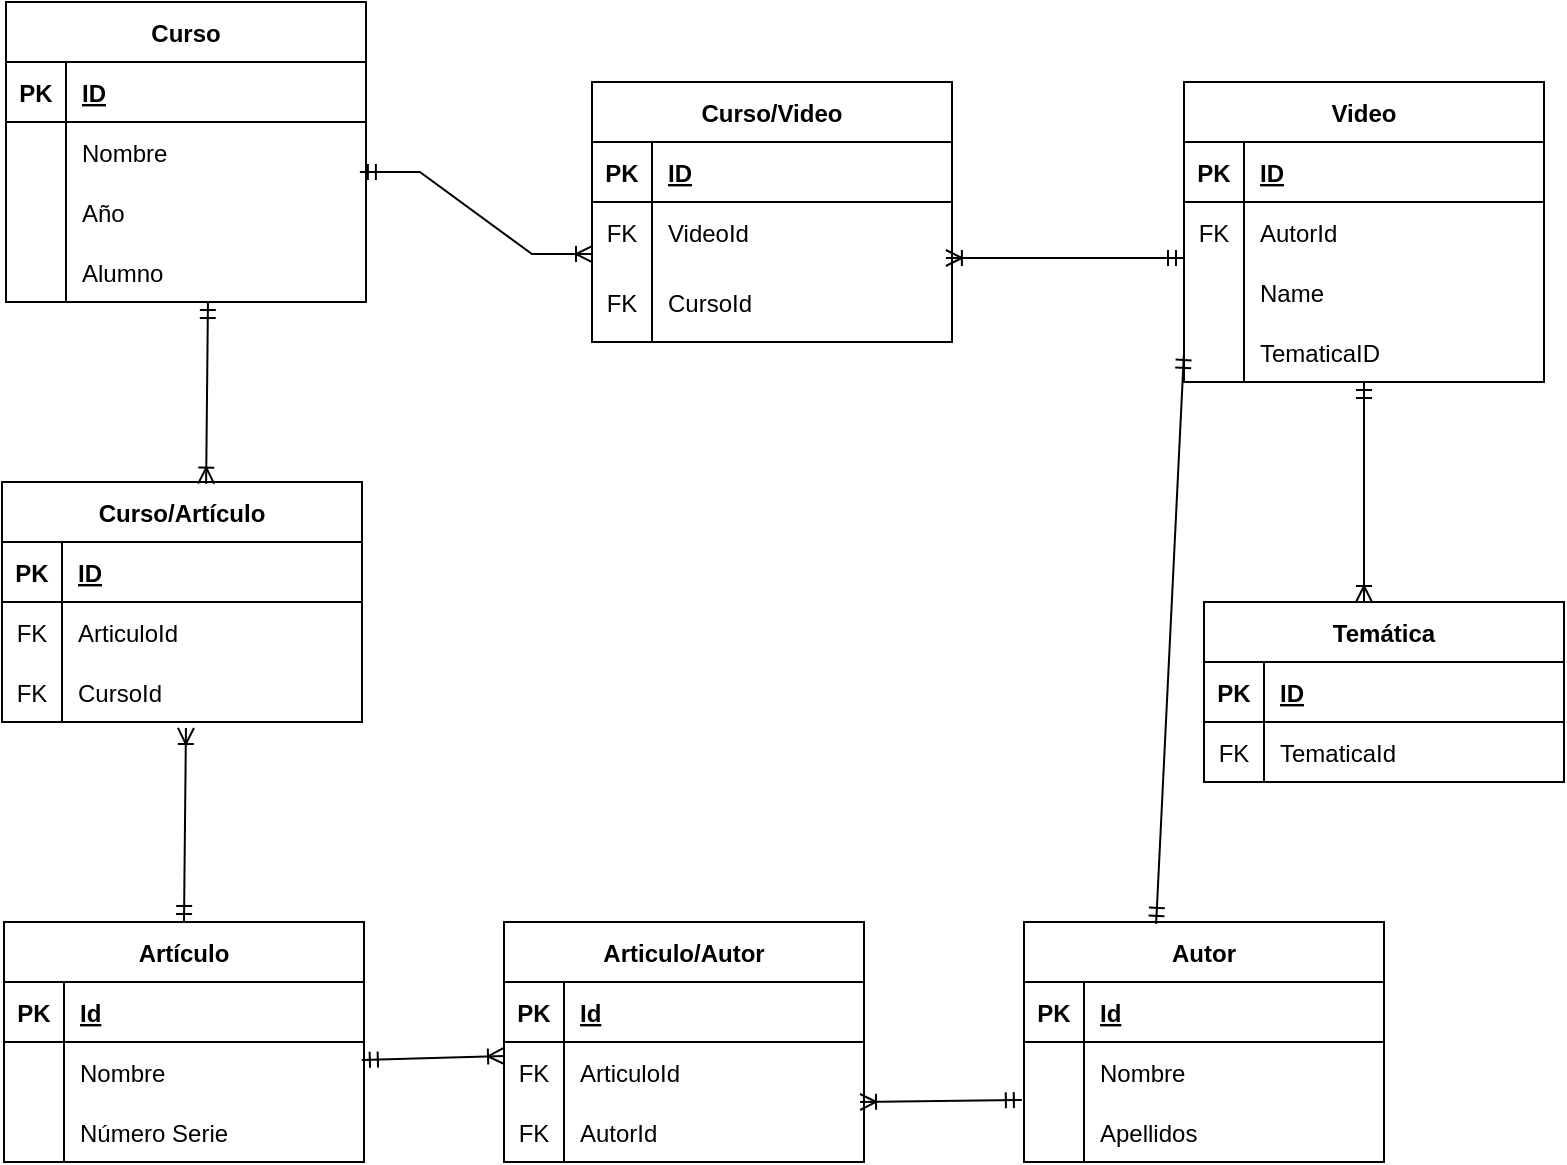 <mxfile version="20.8.11" type="device"><diagram name="Página-1" id="5wUk4UxFNobBaxxi0P0o"><mxGraphModel dx="1092" dy="670" grid="1" gridSize="10" guides="1" tooltips="1" connect="1" arrows="1" fold="1" page="1" pageScale="1" pageWidth="827" pageHeight="1169" math="0" shadow="0"><root><mxCell id="0"/><mxCell id="1" parent="0"/><mxCell id="NczrdvnVMLtlTYf2LZ-T-1" value="Curso" style="shape=table;startSize=30;container=1;collapsible=1;childLayout=tableLayout;fixedRows=1;rowLines=0;fontStyle=1;align=center;resizeLast=1;" parent="1" vertex="1"><mxGeometry x="31" y="40" width="180" height="150" as="geometry"/></mxCell><mxCell id="NczrdvnVMLtlTYf2LZ-T-2" value="" style="shape=tableRow;horizontal=0;startSize=0;swimlaneHead=0;swimlaneBody=0;fillColor=none;collapsible=0;dropTarget=0;points=[[0,0.5],[1,0.5]];portConstraint=eastwest;top=0;left=0;right=0;bottom=1;" parent="NczrdvnVMLtlTYf2LZ-T-1" vertex="1"><mxGeometry y="30" width="180" height="30" as="geometry"/></mxCell><mxCell id="NczrdvnVMLtlTYf2LZ-T-3" value="PK" style="shape=partialRectangle;connectable=0;fillColor=none;top=0;left=0;bottom=0;right=0;fontStyle=1;overflow=hidden;" parent="NczrdvnVMLtlTYf2LZ-T-2" vertex="1"><mxGeometry width="30" height="30" as="geometry"><mxRectangle width="30" height="30" as="alternateBounds"/></mxGeometry></mxCell><mxCell id="NczrdvnVMLtlTYf2LZ-T-4" value="ID" style="shape=partialRectangle;connectable=0;fillColor=none;top=0;left=0;bottom=0;right=0;align=left;spacingLeft=6;fontStyle=5;overflow=hidden;" parent="NczrdvnVMLtlTYf2LZ-T-2" vertex="1"><mxGeometry x="30" width="150" height="30" as="geometry"><mxRectangle width="150" height="30" as="alternateBounds"/></mxGeometry></mxCell><mxCell id="NczrdvnVMLtlTYf2LZ-T-5" value="" style="shape=tableRow;horizontal=0;startSize=0;swimlaneHead=0;swimlaneBody=0;fillColor=none;collapsible=0;dropTarget=0;points=[[0,0.5],[1,0.5]];portConstraint=eastwest;top=0;left=0;right=0;bottom=0;" parent="NczrdvnVMLtlTYf2LZ-T-1" vertex="1"><mxGeometry y="60" width="180" height="30" as="geometry"/></mxCell><mxCell id="NczrdvnVMLtlTYf2LZ-T-6" value="" style="shape=partialRectangle;connectable=0;fillColor=none;top=0;left=0;bottom=0;right=0;editable=1;overflow=hidden;" parent="NczrdvnVMLtlTYf2LZ-T-5" vertex="1"><mxGeometry width="30" height="30" as="geometry"><mxRectangle width="30" height="30" as="alternateBounds"/></mxGeometry></mxCell><mxCell id="NczrdvnVMLtlTYf2LZ-T-7" value="Nombre" style="shape=partialRectangle;connectable=0;fillColor=none;top=0;left=0;bottom=0;right=0;align=left;spacingLeft=6;overflow=hidden;" parent="NczrdvnVMLtlTYf2LZ-T-5" vertex="1"><mxGeometry x="30" width="150" height="30" as="geometry"><mxRectangle width="150" height="30" as="alternateBounds"/></mxGeometry></mxCell><mxCell id="NczrdvnVMLtlTYf2LZ-T-8" value="" style="shape=tableRow;horizontal=0;startSize=0;swimlaneHead=0;swimlaneBody=0;fillColor=none;collapsible=0;dropTarget=0;points=[[0,0.5],[1,0.5]];portConstraint=eastwest;top=0;left=0;right=0;bottom=0;" parent="NczrdvnVMLtlTYf2LZ-T-1" vertex="1"><mxGeometry y="90" width="180" height="30" as="geometry"/></mxCell><mxCell id="NczrdvnVMLtlTYf2LZ-T-9" value="" style="shape=partialRectangle;connectable=0;fillColor=none;top=0;left=0;bottom=0;right=0;editable=1;overflow=hidden;" parent="NczrdvnVMLtlTYf2LZ-T-8" vertex="1"><mxGeometry width="30" height="30" as="geometry"><mxRectangle width="30" height="30" as="alternateBounds"/></mxGeometry></mxCell><mxCell id="NczrdvnVMLtlTYf2LZ-T-10" value="Año" style="shape=partialRectangle;connectable=0;fillColor=none;top=0;left=0;bottom=0;right=0;align=left;spacingLeft=6;overflow=hidden;" parent="NczrdvnVMLtlTYf2LZ-T-8" vertex="1"><mxGeometry x="30" width="150" height="30" as="geometry"><mxRectangle width="150" height="30" as="alternateBounds"/></mxGeometry></mxCell><mxCell id="NczrdvnVMLtlTYf2LZ-T-11" value="" style="shape=tableRow;horizontal=0;startSize=0;swimlaneHead=0;swimlaneBody=0;fillColor=none;collapsible=0;dropTarget=0;points=[[0,0.5],[1,0.5]];portConstraint=eastwest;top=0;left=0;right=0;bottom=0;" parent="NczrdvnVMLtlTYf2LZ-T-1" vertex="1"><mxGeometry y="120" width="180" height="30" as="geometry"/></mxCell><mxCell id="NczrdvnVMLtlTYf2LZ-T-12" value="" style="shape=partialRectangle;connectable=0;fillColor=none;top=0;left=0;bottom=0;right=0;editable=1;overflow=hidden;" parent="NczrdvnVMLtlTYf2LZ-T-11" vertex="1"><mxGeometry width="30" height="30" as="geometry"><mxRectangle width="30" height="30" as="alternateBounds"/></mxGeometry></mxCell><mxCell id="NczrdvnVMLtlTYf2LZ-T-13" value="Alumno" style="shape=partialRectangle;connectable=0;fillColor=none;top=0;left=0;bottom=0;right=0;align=left;spacingLeft=6;overflow=hidden;" parent="NczrdvnVMLtlTYf2LZ-T-11" vertex="1"><mxGeometry x="30" width="150" height="30" as="geometry"><mxRectangle width="150" height="30" as="alternateBounds"/></mxGeometry></mxCell><mxCell id="NczrdvnVMLtlTYf2LZ-T-14" value="Video" style="shape=table;startSize=30;container=1;collapsible=1;childLayout=tableLayout;fixedRows=1;rowLines=0;fontStyle=1;align=center;resizeLast=1;" parent="1" vertex="1"><mxGeometry x="620" y="80" width="180" height="150" as="geometry"/></mxCell><mxCell id="NczrdvnVMLtlTYf2LZ-T-15" value="" style="shape=tableRow;horizontal=0;startSize=0;swimlaneHead=0;swimlaneBody=0;fillColor=none;collapsible=0;dropTarget=0;points=[[0,0.5],[1,0.5]];portConstraint=eastwest;top=0;left=0;right=0;bottom=1;" parent="NczrdvnVMLtlTYf2LZ-T-14" vertex="1"><mxGeometry y="30" width="180" height="30" as="geometry"/></mxCell><mxCell id="NczrdvnVMLtlTYf2LZ-T-16" value="PK" style="shape=partialRectangle;connectable=0;fillColor=none;top=0;left=0;bottom=0;right=0;fontStyle=1;overflow=hidden;" parent="NczrdvnVMLtlTYf2LZ-T-15" vertex="1"><mxGeometry width="30" height="30" as="geometry"><mxRectangle width="30" height="30" as="alternateBounds"/></mxGeometry></mxCell><mxCell id="NczrdvnVMLtlTYf2LZ-T-17" value="ID" style="shape=partialRectangle;connectable=0;fillColor=none;top=0;left=0;bottom=0;right=0;align=left;spacingLeft=6;fontStyle=5;overflow=hidden;" parent="NczrdvnVMLtlTYf2LZ-T-15" vertex="1"><mxGeometry x="30" width="150" height="30" as="geometry"><mxRectangle width="150" height="30" as="alternateBounds"/></mxGeometry></mxCell><mxCell id="NczrdvnVMLtlTYf2LZ-T-18" value="" style="shape=tableRow;horizontal=0;startSize=0;swimlaneHead=0;swimlaneBody=0;fillColor=none;collapsible=0;dropTarget=0;points=[[0,0.5],[1,0.5]];portConstraint=eastwest;top=0;left=0;right=0;bottom=0;" parent="NczrdvnVMLtlTYf2LZ-T-14" vertex="1"><mxGeometry y="60" width="180" height="30" as="geometry"/></mxCell><mxCell id="NczrdvnVMLtlTYf2LZ-T-19" value="FK" style="shape=partialRectangle;connectable=0;fillColor=none;top=0;left=0;bottom=0;right=0;editable=1;overflow=hidden;" parent="NczrdvnVMLtlTYf2LZ-T-18" vertex="1"><mxGeometry width="30" height="30" as="geometry"><mxRectangle width="30" height="30" as="alternateBounds"/></mxGeometry></mxCell><mxCell id="NczrdvnVMLtlTYf2LZ-T-20" value="AutorId" style="shape=partialRectangle;connectable=0;fillColor=none;top=0;left=0;bottom=0;right=0;align=left;spacingLeft=6;overflow=hidden;" parent="NczrdvnVMLtlTYf2LZ-T-18" vertex="1"><mxGeometry x="30" width="150" height="30" as="geometry"><mxRectangle width="150" height="30" as="alternateBounds"/></mxGeometry></mxCell><mxCell id="NczrdvnVMLtlTYf2LZ-T-21" value="" style="shape=tableRow;horizontal=0;startSize=0;swimlaneHead=0;swimlaneBody=0;fillColor=none;collapsible=0;dropTarget=0;points=[[0,0.5],[1,0.5]];portConstraint=eastwest;top=0;left=0;right=0;bottom=0;" parent="NczrdvnVMLtlTYf2LZ-T-14" vertex="1"><mxGeometry y="90" width="180" height="30" as="geometry"/></mxCell><mxCell id="NczrdvnVMLtlTYf2LZ-T-22" value="" style="shape=partialRectangle;connectable=0;fillColor=none;top=0;left=0;bottom=0;right=0;editable=1;overflow=hidden;" parent="NczrdvnVMLtlTYf2LZ-T-21" vertex="1"><mxGeometry width="30" height="30" as="geometry"><mxRectangle width="30" height="30" as="alternateBounds"/></mxGeometry></mxCell><mxCell id="NczrdvnVMLtlTYf2LZ-T-23" value="Name" style="shape=partialRectangle;connectable=0;fillColor=none;top=0;left=0;bottom=0;right=0;align=left;spacingLeft=6;overflow=hidden;" parent="NczrdvnVMLtlTYf2LZ-T-21" vertex="1"><mxGeometry x="30" width="150" height="30" as="geometry"><mxRectangle width="150" height="30" as="alternateBounds"/></mxGeometry></mxCell><mxCell id="NczrdvnVMLtlTYf2LZ-T-24" value="" style="shape=tableRow;horizontal=0;startSize=0;swimlaneHead=0;swimlaneBody=0;fillColor=none;collapsible=0;dropTarget=0;points=[[0,0.5],[1,0.5]];portConstraint=eastwest;top=0;left=0;right=0;bottom=0;" parent="NczrdvnVMLtlTYf2LZ-T-14" vertex="1"><mxGeometry y="120" width="180" height="30" as="geometry"/></mxCell><mxCell id="NczrdvnVMLtlTYf2LZ-T-25" value="" style="shape=partialRectangle;connectable=0;fillColor=none;top=0;left=0;bottom=0;right=0;editable=1;overflow=hidden;" parent="NczrdvnVMLtlTYf2LZ-T-24" vertex="1"><mxGeometry width="30" height="30" as="geometry"><mxRectangle width="30" height="30" as="alternateBounds"/></mxGeometry></mxCell><mxCell id="NczrdvnVMLtlTYf2LZ-T-26" value="TematicaID" style="shape=partialRectangle;connectable=0;fillColor=none;top=0;left=0;bottom=0;right=0;align=left;spacingLeft=6;overflow=hidden;" parent="NczrdvnVMLtlTYf2LZ-T-24" vertex="1"><mxGeometry x="30" width="150" height="30" as="geometry"><mxRectangle width="150" height="30" as="alternateBounds"/></mxGeometry></mxCell><mxCell id="NczrdvnVMLtlTYf2LZ-T-27" value="Autor" style="shape=table;startSize=30;container=1;collapsible=1;childLayout=tableLayout;fixedRows=1;rowLines=0;fontStyle=1;align=center;resizeLast=1;" parent="1" vertex="1"><mxGeometry x="540" y="500" width="180" height="120" as="geometry"/></mxCell><mxCell id="NczrdvnVMLtlTYf2LZ-T-28" value="" style="shape=tableRow;horizontal=0;startSize=0;swimlaneHead=0;swimlaneBody=0;fillColor=none;collapsible=0;dropTarget=0;points=[[0,0.5],[1,0.5]];portConstraint=eastwest;top=0;left=0;right=0;bottom=1;" parent="NczrdvnVMLtlTYf2LZ-T-27" vertex="1"><mxGeometry y="30" width="180" height="30" as="geometry"/></mxCell><mxCell id="NczrdvnVMLtlTYf2LZ-T-29" value="PK" style="shape=partialRectangle;connectable=0;fillColor=none;top=0;left=0;bottom=0;right=0;fontStyle=1;overflow=hidden;" parent="NczrdvnVMLtlTYf2LZ-T-28" vertex="1"><mxGeometry width="30" height="30" as="geometry"><mxRectangle width="30" height="30" as="alternateBounds"/></mxGeometry></mxCell><mxCell id="NczrdvnVMLtlTYf2LZ-T-30" value="Id" style="shape=partialRectangle;connectable=0;fillColor=none;top=0;left=0;bottom=0;right=0;align=left;spacingLeft=6;fontStyle=5;overflow=hidden;" parent="NczrdvnVMLtlTYf2LZ-T-28" vertex="1"><mxGeometry x="30" width="150" height="30" as="geometry"><mxRectangle width="150" height="30" as="alternateBounds"/></mxGeometry></mxCell><mxCell id="NczrdvnVMLtlTYf2LZ-T-34" value="" style="shape=tableRow;horizontal=0;startSize=0;swimlaneHead=0;swimlaneBody=0;fillColor=none;collapsible=0;dropTarget=0;points=[[0,0.5],[1,0.5]];portConstraint=eastwest;top=0;left=0;right=0;bottom=0;" parent="NczrdvnVMLtlTYf2LZ-T-27" vertex="1"><mxGeometry y="60" width="180" height="30" as="geometry"/></mxCell><mxCell id="NczrdvnVMLtlTYf2LZ-T-35" value="" style="shape=partialRectangle;connectable=0;fillColor=none;top=0;left=0;bottom=0;right=0;editable=1;overflow=hidden;" parent="NczrdvnVMLtlTYf2LZ-T-34" vertex="1"><mxGeometry width="30" height="30" as="geometry"><mxRectangle width="30" height="30" as="alternateBounds"/></mxGeometry></mxCell><mxCell id="NczrdvnVMLtlTYf2LZ-T-36" value="Nombre" style="shape=partialRectangle;connectable=0;fillColor=none;top=0;left=0;bottom=0;right=0;align=left;spacingLeft=6;overflow=hidden;" parent="NczrdvnVMLtlTYf2LZ-T-34" vertex="1"><mxGeometry x="30" width="150" height="30" as="geometry"><mxRectangle width="150" height="30" as="alternateBounds"/></mxGeometry></mxCell><mxCell id="NczrdvnVMLtlTYf2LZ-T-37" value="" style="shape=tableRow;horizontal=0;startSize=0;swimlaneHead=0;swimlaneBody=0;fillColor=none;collapsible=0;dropTarget=0;points=[[0,0.5],[1,0.5]];portConstraint=eastwest;top=0;left=0;right=0;bottom=0;" parent="NczrdvnVMLtlTYf2LZ-T-27" vertex="1"><mxGeometry y="90" width="180" height="30" as="geometry"/></mxCell><mxCell id="NczrdvnVMLtlTYf2LZ-T-38" value="" style="shape=partialRectangle;connectable=0;fillColor=none;top=0;left=0;bottom=0;right=0;editable=1;overflow=hidden;" parent="NczrdvnVMLtlTYf2LZ-T-37" vertex="1"><mxGeometry width="30" height="30" as="geometry"><mxRectangle width="30" height="30" as="alternateBounds"/></mxGeometry></mxCell><mxCell id="NczrdvnVMLtlTYf2LZ-T-39" value="Apellidos" style="shape=partialRectangle;connectable=0;fillColor=none;top=0;left=0;bottom=0;right=0;align=left;spacingLeft=6;overflow=hidden;" parent="NczrdvnVMLtlTYf2LZ-T-37" vertex="1"><mxGeometry x="30" width="150" height="30" as="geometry"><mxRectangle width="150" height="30" as="alternateBounds"/></mxGeometry></mxCell><mxCell id="NczrdvnVMLtlTYf2LZ-T-40" value="Artículo" style="shape=table;startSize=30;container=1;collapsible=1;childLayout=tableLayout;fixedRows=1;rowLines=0;fontStyle=1;align=center;resizeLast=1;" parent="1" vertex="1"><mxGeometry x="30" y="500" width="180" height="120" as="geometry"/></mxCell><mxCell id="NczrdvnVMLtlTYf2LZ-T-41" value="" style="shape=tableRow;horizontal=0;startSize=0;swimlaneHead=0;swimlaneBody=0;fillColor=none;collapsible=0;dropTarget=0;points=[[0,0.5],[1,0.5]];portConstraint=eastwest;top=0;left=0;right=0;bottom=1;" parent="NczrdvnVMLtlTYf2LZ-T-40" vertex="1"><mxGeometry y="30" width="180" height="30" as="geometry"/></mxCell><mxCell id="NczrdvnVMLtlTYf2LZ-T-42" value="PK" style="shape=partialRectangle;connectable=0;fillColor=none;top=0;left=0;bottom=0;right=0;fontStyle=1;overflow=hidden;" parent="NczrdvnVMLtlTYf2LZ-T-41" vertex="1"><mxGeometry width="30" height="30" as="geometry"><mxRectangle width="30" height="30" as="alternateBounds"/></mxGeometry></mxCell><mxCell id="NczrdvnVMLtlTYf2LZ-T-43" value="Id" style="shape=partialRectangle;connectable=0;fillColor=none;top=0;left=0;bottom=0;right=0;align=left;spacingLeft=6;fontStyle=5;overflow=hidden;" parent="NczrdvnVMLtlTYf2LZ-T-41" vertex="1"><mxGeometry x="30" width="150" height="30" as="geometry"><mxRectangle width="150" height="30" as="alternateBounds"/></mxGeometry></mxCell><mxCell id="NczrdvnVMLtlTYf2LZ-T-44" value="" style="shape=tableRow;horizontal=0;startSize=0;swimlaneHead=0;swimlaneBody=0;fillColor=none;collapsible=0;dropTarget=0;points=[[0,0.5],[1,0.5]];portConstraint=eastwest;top=0;left=0;right=0;bottom=0;" parent="NczrdvnVMLtlTYf2LZ-T-40" vertex="1"><mxGeometry y="60" width="180" height="30" as="geometry"/></mxCell><mxCell id="NczrdvnVMLtlTYf2LZ-T-45" value="" style="shape=partialRectangle;connectable=0;fillColor=none;top=0;left=0;bottom=0;right=0;editable=1;overflow=hidden;" parent="NczrdvnVMLtlTYf2LZ-T-44" vertex="1"><mxGeometry width="30" height="30" as="geometry"><mxRectangle width="30" height="30" as="alternateBounds"/></mxGeometry></mxCell><mxCell id="NczrdvnVMLtlTYf2LZ-T-46" value="Nombre" style="shape=partialRectangle;connectable=0;fillColor=none;top=0;left=0;bottom=0;right=0;align=left;spacingLeft=6;overflow=hidden;" parent="NczrdvnVMLtlTYf2LZ-T-44" vertex="1"><mxGeometry x="30" width="150" height="30" as="geometry"><mxRectangle width="150" height="30" as="alternateBounds"/></mxGeometry></mxCell><mxCell id="NczrdvnVMLtlTYf2LZ-T-47" value="" style="shape=tableRow;horizontal=0;startSize=0;swimlaneHead=0;swimlaneBody=0;fillColor=none;collapsible=0;dropTarget=0;points=[[0,0.5],[1,0.5]];portConstraint=eastwest;top=0;left=0;right=0;bottom=0;" parent="NczrdvnVMLtlTYf2LZ-T-40" vertex="1"><mxGeometry y="90" width="180" height="30" as="geometry"/></mxCell><mxCell id="NczrdvnVMLtlTYf2LZ-T-48" value="" style="shape=partialRectangle;connectable=0;fillColor=none;top=0;left=0;bottom=0;right=0;editable=1;overflow=hidden;" parent="NczrdvnVMLtlTYf2LZ-T-47" vertex="1"><mxGeometry width="30" height="30" as="geometry"><mxRectangle width="30" height="30" as="alternateBounds"/></mxGeometry></mxCell><mxCell id="NczrdvnVMLtlTYf2LZ-T-49" value="Número Serie" style="shape=partialRectangle;connectable=0;fillColor=none;top=0;left=0;bottom=0;right=0;align=left;spacingLeft=6;overflow=hidden;" parent="NczrdvnVMLtlTYf2LZ-T-47" vertex="1"><mxGeometry x="30" width="150" height="30" as="geometry"><mxRectangle width="150" height="30" as="alternateBounds"/></mxGeometry></mxCell><mxCell id="NczrdvnVMLtlTYf2LZ-T-54" value="Curso/Video" style="shape=table;startSize=30;container=1;collapsible=1;childLayout=tableLayout;fixedRows=1;rowLines=0;fontStyle=1;align=center;resizeLast=1;" parent="1" vertex="1"><mxGeometry x="324" y="80" width="180" height="130" as="geometry"/></mxCell><mxCell id="NczrdvnVMLtlTYf2LZ-T-55" value="" style="shape=tableRow;horizontal=0;startSize=0;swimlaneHead=0;swimlaneBody=0;fillColor=none;collapsible=0;dropTarget=0;points=[[0,0.5],[1,0.5]];portConstraint=eastwest;top=0;left=0;right=0;bottom=1;" parent="NczrdvnVMLtlTYf2LZ-T-54" vertex="1"><mxGeometry y="30" width="180" height="30" as="geometry"/></mxCell><mxCell id="NczrdvnVMLtlTYf2LZ-T-56" value="PK" style="shape=partialRectangle;connectable=0;fillColor=none;top=0;left=0;bottom=0;right=0;fontStyle=1;overflow=hidden;" parent="NczrdvnVMLtlTYf2LZ-T-55" vertex="1"><mxGeometry width="30" height="30" as="geometry"><mxRectangle width="30" height="30" as="alternateBounds"/></mxGeometry></mxCell><mxCell id="NczrdvnVMLtlTYf2LZ-T-57" value="ID" style="shape=partialRectangle;connectable=0;fillColor=none;top=0;left=0;bottom=0;right=0;align=left;spacingLeft=6;fontStyle=5;overflow=hidden;" parent="NczrdvnVMLtlTYf2LZ-T-55" vertex="1"><mxGeometry x="30" width="150" height="30" as="geometry"><mxRectangle width="150" height="30" as="alternateBounds"/></mxGeometry></mxCell><mxCell id="NczrdvnVMLtlTYf2LZ-T-58" value="" style="shape=tableRow;horizontal=0;startSize=0;swimlaneHead=0;swimlaneBody=0;fillColor=none;collapsible=0;dropTarget=0;points=[[0,0.5],[1,0.5]];portConstraint=eastwest;top=0;left=0;right=0;bottom=0;" parent="NczrdvnVMLtlTYf2LZ-T-54" vertex="1"><mxGeometry y="60" width="180" height="30" as="geometry"/></mxCell><mxCell id="NczrdvnVMLtlTYf2LZ-T-59" value="FK" style="shape=partialRectangle;connectable=0;fillColor=none;top=0;left=0;bottom=0;right=0;editable=1;overflow=hidden;" parent="NczrdvnVMLtlTYf2LZ-T-58" vertex="1"><mxGeometry width="30" height="30" as="geometry"><mxRectangle width="30" height="30" as="alternateBounds"/></mxGeometry></mxCell><mxCell id="NczrdvnVMLtlTYf2LZ-T-60" value="VideoId" style="shape=partialRectangle;connectable=0;fillColor=none;top=0;left=0;bottom=0;right=0;align=left;spacingLeft=6;overflow=hidden;" parent="NczrdvnVMLtlTYf2LZ-T-58" vertex="1"><mxGeometry x="30" width="150" height="30" as="geometry"><mxRectangle width="150" height="30" as="alternateBounds"/></mxGeometry></mxCell><mxCell id="NczrdvnVMLtlTYf2LZ-T-61" value="" style="shape=tableRow;horizontal=0;startSize=0;swimlaneHead=0;swimlaneBody=0;fillColor=none;collapsible=0;dropTarget=0;points=[[0,0.5],[1,0.5]];portConstraint=eastwest;top=0;left=0;right=0;bottom=0;" parent="NczrdvnVMLtlTYf2LZ-T-54" vertex="1"><mxGeometry y="90" width="180" height="40" as="geometry"/></mxCell><mxCell id="NczrdvnVMLtlTYf2LZ-T-62" value="FK" style="shape=partialRectangle;connectable=0;fillColor=none;top=0;left=0;bottom=0;right=0;editable=1;overflow=hidden;" parent="NczrdvnVMLtlTYf2LZ-T-61" vertex="1"><mxGeometry width="30" height="40" as="geometry"><mxRectangle width="30" height="40" as="alternateBounds"/></mxGeometry></mxCell><mxCell id="NczrdvnVMLtlTYf2LZ-T-63" value="CursoId" style="shape=partialRectangle;connectable=0;fillColor=none;top=0;left=0;bottom=0;right=0;align=left;spacingLeft=6;overflow=hidden;" parent="NczrdvnVMLtlTYf2LZ-T-61" vertex="1"><mxGeometry x="30" width="150" height="40" as="geometry"><mxRectangle width="150" height="40" as="alternateBounds"/></mxGeometry></mxCell><mxCell id="NczrdvnVMLtlTYf2LZ-T-67" value="" style="edgeStyle=entityRelationEdgeStyle;fontSize=12;html=1;endArrow=ERoneToMany;startArrow=ERmandOne;rounded=0;exitX=0.983;exitY=-0.167;exitDx=0;exitDy=0;exitPerimeter=0;entryX=0;entryY=0.867;entryDx=0;entryDy=0;entryPerimeter=0;" parent="1" source="NczrdvnVMLtlTYf2LZ-T-8" target="NczrdvnVMLtlTYf2LZ-T-58" edge="1"><mxGeometry width="100" height="100" relative="1" as="geometry"><mxPoint x="360" y="340" as="sourcePoint"/><mxPoint x="460" y="240" as="targetPoint"/></mxGeometry></mxCell><mxCell id="NczrdvnVMLtlTYf2LZ-T-68" value="" style="fontSize=12;html=1;endArrow=ERoneToMany;startArrow=ERmandOne;rounded=0;entryX=0.983;entryY=-0.05;entryDx=0;entryDy=0;entryPerimeter=0;" parent="1" target="NczrdvnVMLtlTYf2LZ-T-61" edge="1"><mxGeometry width="100" height="100" relative="1" as="geometry"><mxPoint x="620" y="168" as="sourcePoint"/><mxPoint x="550" y="140" as="targetPoint"/><Array as="points"><mxPoint x="610" y="168"/></Array></mxGeometry></mxCell><mxCell id="NczrdvnVMLtlTYf2LZ-T-69" value="" style="fontSize=12;html=1;endArrow=ERmandOne;startArrow=ERmandOne;rounded=0;exitX=0.367;exitY=0.008;exitDx=0;exitDy=0;entryX=0;entryY=0.5;entryDx=0;entryDy=0;exitPerimeter=0;" parent="1" target="NczrdvnVMLtlTYf2LZ-T-24" edge="1" source="NczrdvnVMLtlTYf2LZ-T-27"><mxGeometry width="100" height="100" relative="1" as="geometry"><mxPoint x="504" y="485" as="sourcePoint"/><mxPoint x="460" y="240" as="targetPoint"/></mxGeometry></mxCell><mxCell id="NczrdvnVMLtlTYf2LZ-T-70" value="Temática" style="shape=table;startSize=30;container=1;collapsible=1;childLayout=tableLayout;fixedRows=1;rowLines=0;fontStyle=1;align=center;resizeLast=1;" parent="1" vertex="1"><mxGeometry x="630" y="340" width="180" height="90" as="geometry"/></mxCell><mxCell id="NczrdvnVMLtlTYf2LZ-T-71" value="" style="shape=tableRow;horizontal=0;startSize=0;swimlaneHead=0;swimlaneBody=0;fillColor=none;collapsible=0;dropTarget=0;points=[[0,0.5],[1,0.5]];portConstraint=eastwest;top=0;left=0;right=0;bottom=1;" parent="NczrdvnVMLtlTYf2LZ-T-70" vertex="1"><mxGeometry y="30" width="180" height="30" as="geometry"/></mxCell><mxCell id="NczrdvnVMLtlTYf2LZ-T-72" value="PK" style="shape=partialRectangle;connectable=0;fillColor=none;top=0;left=0;bottom=0;right=0;fontStyle=1;overflow=hidden;" parent="NczrdvnVMLtlTYf2LZ-T-71" vertex="1"><mxGeometry width="30" height="30" as="geometry"><mxRectangle width="30" height="30" as="alternateBounds"/></mxGeometry></mxCell><mxCell id="NczrdvnVMLtlTYf2LZ-T-73" value="ID" style="shape=partialRectangle;connectable=0;fillColor=none;top=0;left=0;bottom=0;right=0;align=left;spacingLeft=6;fontStyle=5;overflow=hidden;" parent="NczrdvnVMLtlTYf2LZ-T-71" vertex="1"><mxGeometry x="30" width="150" height="30" as="geometry"><mxRectangle width="150" height="30" as="alternateBounds"/></mxGeometry></mxCell><mxCell id="NczrdvnVMLtlTYf2LZ-T-74" value="" style="shape=tableRow;horizontal=0;startSize=0;swimlaneHead=0;swimlaneBody=0;fillColor=none;collapsible=0;dropTarget=0;points=[[0,0.5],[1,0.5]];portConstraint=eastwest;top=0;left=0;right=0;bottom=0;" parent="NczrdvnVMLtlTYf2LZ-T-70" vertex="1"><mxGeometry y="60" width="180" height="30" as="geometry"/></mxCell><mxCell id="NczrdvnVMLtlTYf2LZ-T-75" value="FK" style="shape=partialRectangle;connectable=0;fillColor=none;top=0;left=0;bottom=0;right=0;editable=1;overflow=hidden;" parent="NczrdvnVMLtlTYf2LZ-T-74" vertex="1"><mxGeometry width="30" height="30" as="geometry"><mxRectangle width="30" height="30" as="alternateBounds"/></mxGeometry></mxCell><mxCell id="NczrdvnVMLtlTYf2LZ-T-76" value="TematicaId" style="shape=partialRectangle;connectable=0;fillColor=none;top=0;left=0;bottom=0;right=0;align=left;spacingLeft=6;overflow=hidden;" parent="NczrdvnVMLtlTYf2LZ-T-74" vertex="1"><mxGeometry x="30" width="150" height="30" as="geometry"><mxRectangle width="150" height="30" as="alternateBounds"/></mxGeometry></mxCell><mxCell id="NczrdvnVMLtlTYf2LZ-T-83" value="" style="fontSize=12;html=1;endArrow=ERoneToMany;startArrow=ERmandOne;rounded=0;" parent="1" edge="1"><mxGeometry width="100" height="100" relative="1" as="geometry"><mxPoint x="710" y="230" as="sourcePoint"/><mxPoint x="710" y="340" as="targetPoint"/></mxGeometry></mxCell><mxCell id="NczrdvnVMLtlTYf2LZ-T-97" value="Curso/Artículo" style="shape=table;startSize=30;container=1;collapsible=1;childLayout=tableLayout;fixedRows=1;rowLines=0;fontStyle=1;align=center;resizeLast=1;fontFamily=Helvetica;fontSize=12;fontColor=default;" parent="1" vertex="1"><mxGeometry x="29" y="280" width="180" height="120" as="geometry"/></mxCell><mxCell id="NczrdvnVMLtlTYf2LZ-T-98" value="" style="shape=tableRow;horizontal=0;startSize=0;swimlaneHead=0;swimlaneBody=0;fillColor=none;collapsible=0;dropTarget=0;points=[[0,0.5],[1,0.5]];portConstraint=eastwest;top=0;left=0;right=0;bottom=1;fontFamily=Helvetica;fontSize=12;fontColor=default;" parent="NczrdvnVMLtlTYf2LZ-T-97" vertex="1"><mxGeometry y="30" width="180" height="30" as="geometry"/></mxCell><mxCell id="NczrdvnVMLtlTYf2LZ-T-99" value="PK" style="shape=partialRectangle;connectable=0;fillColor=none;top=0;left=0;bottom=0;right=0;fontStyle=1;overflow=hidden;fontFamily=Helvetica;fontSize=12;fontColor=default;" parent="NczrdvnVMLtlTYf2LZ-T-98" vertex="1"><mxGeometry width="30" height="30" as="geometry"><mxRectangle width="30" height="30" as="alternateBounds"/></mxGeometry></mxCell><mxCell id="NczrdvnVMLtlTYf2LZ-T-100" value="ID" style="shape=partialRectangle;connectable=0;fillColor=none;top=0;left=0;bottom=0;right=0;align=left;spacingLeft=6;fontStyle=5;overflow=hidden;fontFamily=Helvetica;fontSize=12;fontColor=default;" parent="NczrdvnVMLtlTYf2LZ-T-98" vertex="1"><mxGeometry x="30" width="150" height="30" as="geometry"><mxRectangle width="150" height="30" as="alternateBounds"/></mxGeometry></mxCell><mxCell id="NczrdvnVMLtlTYf2LZ-T-101" value="" style="shape=tableRow;horizontal=0;startSize=0;swimlaneHead=0;swimlaneBody=0;fillColor=none;collapsible=0;dropTarget=0;points=[[0,0.5],[1,0.5]];portConstraint=eastwest;top=0;left=0;right=0;bottom=0;fontFamily=Helvetica;fontSize=12;fontColor=default;" parent="NczrdvnVMLtlTYf2LZ-T-97" vertex="1"><mxGeometry y="60" width="180" height="30" as="geometry"/></mxCell><mxCell id="NczrdvnVMLtlTYf2LZ-T-102" value="FK" style="shape=partialRectangle;connectable=0;fillColor=none;top=0;left=0;bottom=0;right=0;editable=1;overflow=hidden;fontFamily=Helvetica;fontSize=12;fontColor=default;" parent="NczrdvnVMLtlTYf2LZ-T-101" vertex="1"><mxGeometry width="30" height="30" as="geometry"><mxRectangle width="30" height="30" as="alternateBounds"/></mxGeometry></mxCell><mxCell id="NczrdvnVMLtlTYf2LZ-T-103" value="ArticuloId" style="shape=partialRectangle;connectable=0;fillColor=none;top=0;left=0;bottom=0;right=0;align=left;spacingLeft=6;overflow=hidden;fontFamily=Helvetica;fontSize=12;fontColor=default;" parent="NczrdvnVMLtlTYf2LZ-T-101" vertex="1"><mxGeometry x="30" width="150" height="30" as="geometry"><mxRectangle width="150" height="30" as="alternateBounds"/></mxGeometry></mxCell><mxCell id="NczrdvnVMLtlTYf2LZ-T-104" value="" style="shape=tableRow;horizontal=0;startSize=0;swimlaneHead=0;swimlaneBody=0;fillColor=none;collapsible=0;dropTarget=0;points=[[0,0.5],[1,0.5]];portConstraint=eastwest;top=0;left=0;right=0;bottom=0;fontFamily=Helvetica;fontSize=12;fontColor=default;" parent="NczrdvnVMLtlTYf2LZ-T-97" vertex="1"><mxGeometry y="90" width="180" height="30" as="geometry"/></mxCell><mxCell id="NczrdvnVMLtlTYf2LZ-T-105" value="FK" style="shape=partialRectangle;connectable=0;fillColor=none;top=0;left=0;bottom=0;right=0;editable=1;overflow=hidden;fontFamily=Helvetica;fontSize=12;fontColor=default;" parent="NczrdvnVMLtlTYf2LZ-T-104" vertex="1"><mxGeometry width="30" height="30" as="geometry"><mxRectangle width="30" height="30" as="alternateBounds"/></mxGeometry></mxCell><mxCell id="NczrdvnVMLtlTYf2LZ-T-106" value="CursoId" style="shape=partialRectangle;connectable=0;fillColor=none;top=0;left=0;bottom=0;right=0;align=left;spacingLeft=6;overflow=hidden;fontFamily=Helvetica;fontSize=12;fontColor=default;" parent="NczrdvnVMLtlTYf2LZ-T-104" vertex="1"><mxGeometry x="30" width="150" height="30" as="geometry"><mxRectangle width="150" height="30" as="alternateBounds"/></mxGeometry></mxCell><mxCell id="NczrdvnVMLtlTYf2LZ-T-110" value="" style="fontSize=12;html=1;endArrow=ERoneToMany;startArrow=ERmandOne;rounded=0;labelBackgroundColor=default;strokeColor=default;fontFamily=Helvetica;fontColor=default;shape=connector;exitX=0.561;exitY=1;exitDx=0;exitDy=0;exitPerimeter=0;entryX=0.567;entryY=0.007;entryDx=0;entryDy=0;entryPerimeter=0;" parent="1" source="NczrdvnVMLtlTYf2LZ-T-11" target="NczrdvnVMLtlTYf2LZ-T-97" edge="1"><mxGeometry width="100" height="100" relative="1" as="geometry"><mxPoint x="220" y="350" as="sourcePoint"/><mxPoint x="320" y="250" as="targetPoint"/></mxGeometry></mxCell><mxCell id="NczrdvnVMLtlTYf2LZ-T-111" value="" style="fontSize=12;html=1;endArrow=ERoneToMany;startArrow=ERmandOne;rounded=0;labelBackgroundColor=default;strokeColor=default;fontFamily=Helvetica;fontColor=default;shape=connector;exitX=0.5;exitY=0;exitDx=0;exitDy=0;entryX=0.511;entryY=1.1;entryDx=0;entryDy=0;entryPerimeter=0;" parent="1" source="NczrdvnVMLtlTYf2LZ-T-40" target="NczrdvnVMLtlTYf2LZ-T-104" edge="1"><mxGeometry width="100" height="100" relative="1" as="geometry"><mxPoint x="190" y="490" as="sourcePoint"/><mxPoint x="120" y="430" as="targetPoint"/></mxGeometry></mxCell><mxCell id="RORYpqdlXVSB4mNZtHc5-5" value="Articulo/Autor" style="shape=table;startSize=30;container=1;collapsible=1;childLayout=tableLayout;fixedRows=1;rowLines=0;fontStyle=1;align=center;resizeLast=1;" vertex="1" parent="1"><mxGeometry x="280" y="500" width="180" height="120" as="geometry"/></mxCell><mxCell id="RORYpqdlXVSB4mNZtHc5-6" value="" style="shape=tableRow;horizontal=0;startSize=0;swimlaneHead=0;swimlaneBody=0;fillColor=none;collapsible=0;dropTarget=0;points=[[0,0.5],[1,0.5]];portConstraint=eastwest;top=0;left=0;right=0;bottom=1;" vertex="1" parent="RORYpqdlXVSB4mNZtHc5-5"><mxGeometry y="30" width="180" height="30" as="geometry"/></mxCell><mxCell id="RORYpqdlXVSB4mNZtHc5-7" value="PK" style="shape=partialRectangle;connectable=0;fillColor=none;top=0;left=0;bottom=0;right=0;fontStyle=1;overflow=hidden;" vertex="1" parent="RORYpqdlXVSB4mNZtHc5-6"><mxGeometry width="30" height="30" as="geometry"><mxRectangle width="30" height="30" as="alternateBounds"/></mxGeometry></mxCell><mxCell id="RORYpqdlXVSB4mNZtHc5-8" value="Id" style="shape=partialRectangle;connectable=0;fillColor=none;top=0;left=0;bottom=0;right=0;align=left;spacingLeft=6;fontStyle=5;overflow=hidden;" vertex="1" parent="RORYpqdlXVSB4mNZtHc5-6"><mxGeometry x="30" width="150" height="30" as="geometry"><mxRectangle width="150" height="30" as="alternateBounds"/></mxGeometry></mxCell><mxCell id="RORYpqdlXVSB4mNZtHc5-9" value="" style="shape=tableRow;horizontal=0;startSize=0;swimlaneHead=0;swimlaneBody=0;fillColor=none;collapsible=0;dropTarget=0;points=[[0,0.5],[1,0.5]];portConstraint=eastwest;top=0;left=0;right=0;bottom=0;" vertex="1" parent="RORYpqdlXVSB4mNZtHc5-5"><mxGeometry y="60" width="180" height="30" as="geometry"/></mxCell><mxCell id="RORYpqdlXVSB4mNZtHc5-10" value="FK" style="shape=partialRectangle;connectable=0;fillColor=none;top=0;left=0;bottom=0;right=0;editable=1;overflow=hidden;" vertex="1" parent="RORYpqdlXVSB4mNZtHc5-9"><mxGeometry width="30" height="30" as="geometry"><mxRectangle width="30" height="30" as="alternateBounds"/></mxGeometry></mxCell><mxCell id="RORYpqdlXVSB4mNZtHc5-11" value="ArticuloId" style="shape=partialRectangle;connectable=0;fillColor=none;top=0;left=0;bottom=0;right=0;align=left;spacingLeft=6;overflow=hidden;" vertex="1" parent="RORYpqdlXVSB4mNZtHc5-9"><mxGeometry x="30" width="150" height="30" as="geometry"><mxRectangle width="150" height="30" as="alternateBounds"/></mxGeometry></mxCell><mxCell id="RORYpqdlXVSB4mNZtHc5-12" value="" style="shape=tableRow;horizontal=0;startSize=0;swimlaneHead=0;swimlaneBody=0;fillColor=none;collapsible=0;dropTarget=0;points=[[0,0.5],[1,0.5]];portConstraint=eastwest;top=0;left=0;right=0;bottom=0;" vertex="1" parent="RORYpqdlXVSB4mNZtHc5-5"><mxGeometry y="90" width="180" height="30" as="geometry"/></mxCell><mxCell id="RORYpqdlXVSB4mNZtHc5-13" value="FK" style="shape=partialRectangle;connectable=0;fillColor=none;top=0;left=0;bottom=0;right=0;editable=1;overflow=hidden;" vertex="1" parent="RORYpqdlXVSB4mNZtHc5-12"><mxGeometry width="30" height="30" as="geometry"><mxRectangle width="30" height="30" as="alternateBounds"/></mxGeometry></mxCell><mxCell id="RORYpqdlXVSB4mNZtHc5-14" value="AutorId" style="shape=partialRectangle;connectable=0;fillColor=none;top=0;left=0;bottom=0;right=0;align=left;spacingLeft=6;overflow=hidden;" vertex="1" parent="RORYpqdlXVSB4mNZtHc5-12"><mxGeometry x="30" width="150" height="30" as="geometry"><mxRectangle width="150" height="30" as="alternateBounds"/></mxGeometry></mxCell><mxCell id="RORYpqdlXVSB4mNZtHc5-18" value="" style="fontSize=12;html=1;endArrow=ERoneToMany;startArrow=ERmandOne;rounded=0;exitX=-0.006;exitY=-0.033;exitDx=0;exitDy=0;exitPerimeter=0;entryX=0.989;entryY=0;entryDx=0;entryDy=0;entryPerimeter=0;" edge="1" parent="1" source="NczrdvnVMLtlTYf2LZ-T-37" target="RORYpqdlXVSB4mNZtHc5-12"><mxGeometry width="100" height="100" relative="1" as="geometry"><mxPoint x="430" y="721" as="sourcePoint"/><mxPoint x="500" y="590" as="targetPoint"/></mxGeometry></mxCell><mxCell id="RORYpqdlXVSB4mNZtHc5-19" value="" style="fontSize=12;html=1;endArrow=ERoneToMany;startArrow=ERmandOne;rounded=0;exitX=0.994;exitY=0.3;exitDx=0;exitDy=0;exitPerimeter=0;entryX=0;entryY=0.233;entryDx=0;entryDy=0;entryPerimeter=0;" edge="1" parent="1" source="NczrdvnVMLtlTYf2LZ-T-44" target="RORYpqdlXVSB4mNZtHc5-9"><mxGeometry width="100" height="100" relative="1" as="geometry"><mxPoint x="360" y="460" as="sourcePoint"/><mxPoint x="460" y="360" as="targetPoint"/></mxGeometry></mxCell></root></mxGraphModel></diagram></mxfile>